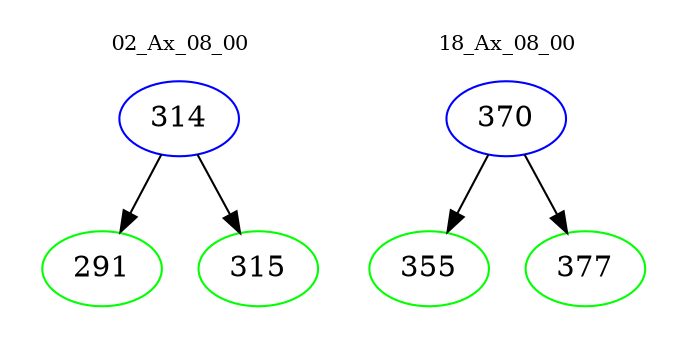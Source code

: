 digraph{
subgraph cluster_0 {
color = white
label = "02_Ax_08_00";
fontsize=10;
T0_314 [label="314", color="blue"]
T0_314 -> T0_291 [color="black"]
T0_291 [label="291", color="green"]
T0_314 -> T0_315 [color="black"]
T0_315 [label="315", color="green"]
}
subgraph cluster_1 {
color = white
label = "18_Ax_08_00";
fontsize=10;
T1_370 [label="370", color="blue"]
T1_370 -> T1_355 [color="black"]
T1_355 [label="355", color="green"]
T1_370 -> T1_377 [color="black"]
T1_377 [label="377", color="green"]
}
}
